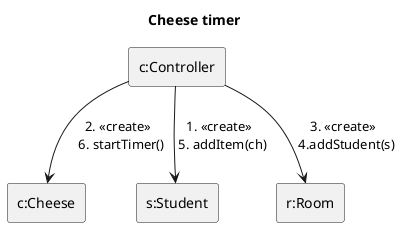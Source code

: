 @startuml ser
title Cheese timer
rectangle "c:Controller" as c
rectangle "c:Cheese" as ch
rectangle "s:Student" as s
rectangle "r:Room" as r

c --> s: 1. <<create>> \n 5. addItem(ch)
c --> ch: 2. <<create>> \n 6. startTimer()
c --> r: 3. <<create>> \n 4.addStudent(s)

@enduml